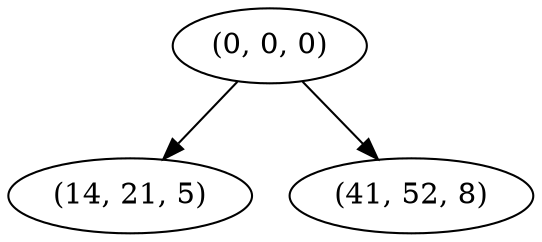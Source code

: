digraph tree {
    "(0, 0, 0)";
    "(14, 21, 5)";
    "(41, 52, 8)";
    "(0, 0, 0)" -> "(14, 21, 5)";
    "(0, 0, 0)" -> "(41, 52, 8)";
}
